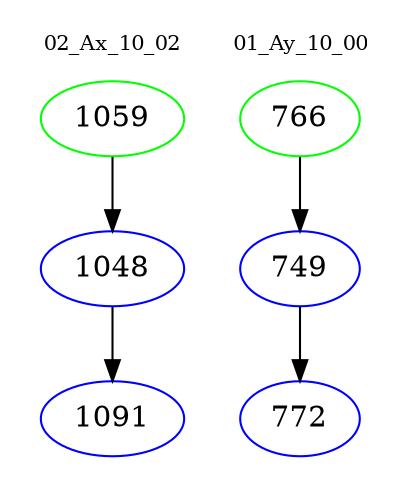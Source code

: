 digraph{
subgraph cluster_0 {
color = white
label = "02_Ax_10_02";
fontsize=10;
T0_1059 [label="1059", color="green"]
T0_1059 -> T0_1048 [color="black"]
T0_1048 [label="1048", color="blue"]
T0_1048 -> T0_1091 [color="black"]
T0_1091 [label="1091", color="blue"]
}
subgraph cluster_1 {
color = white
label = "01_Ay_10_00";
fontsize=10;
T1_766 [label="766", color="green"]
T1_766 -> T1_749 [color="black"]
T1_749 [label="749", color="blue"]
T1_749 -> T1_772 [color="black"]
T1_772 [label="772", color="blue"]
}
}
